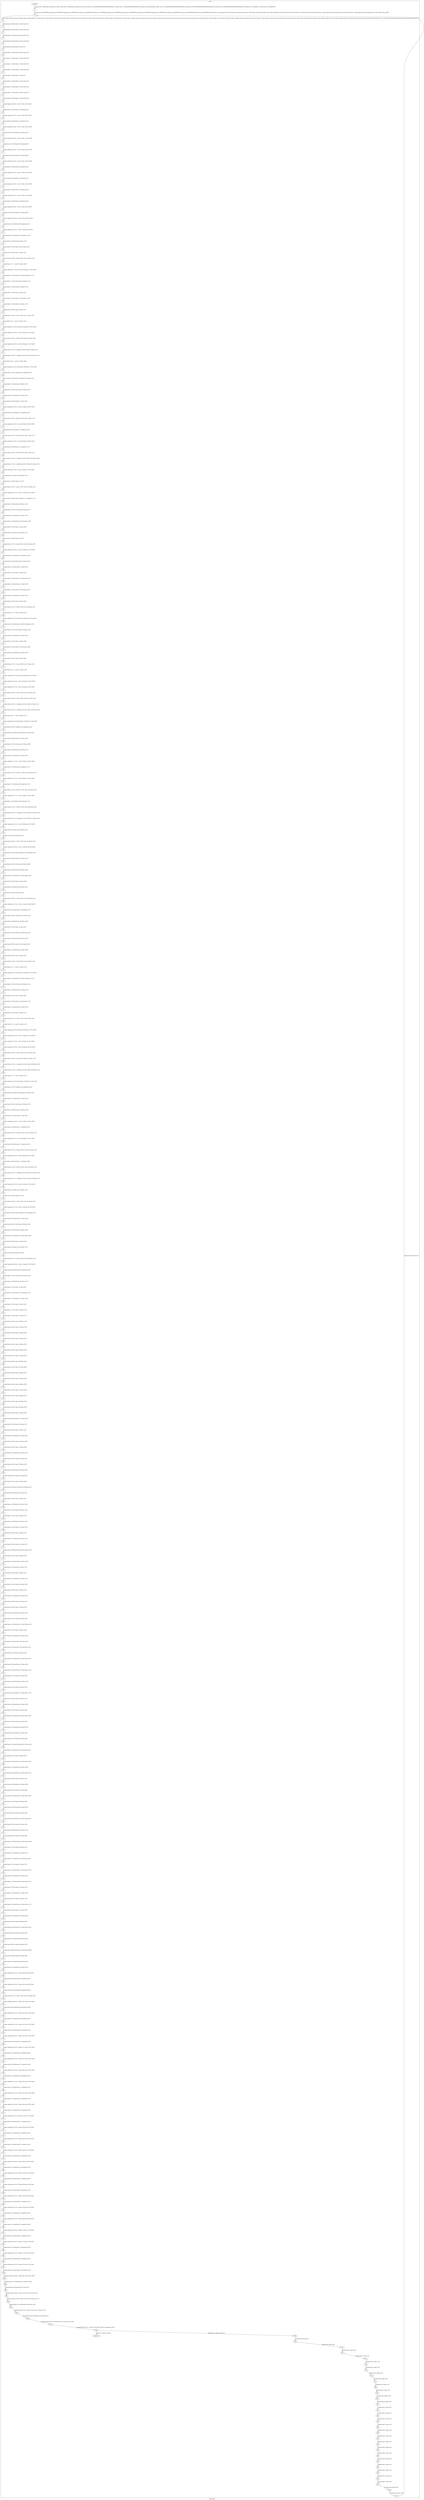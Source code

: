 digraph G {
label="Btor2XCFA";
subgraph cluster_0 {
label="main";
main_init[];
l1[];
l3[];
l4[];
l5[];
l6[];
l7[];
l8[];
l9[];
l10[];
l11[];
l12[];
l13[];
l14[];
l15[];
l16[];
l17[];
l18[];
l19[];
l20[];
l21[];
l22[];
l23[];
l24[];
l25[];
l26[];
l27[];
l28[];
l29[];
l30[];
l31[];
l32[];
l33[];
l34[];
l35[];
l36[];
l37[];
l38[];
l39[];
l40[];
l41[];
l42[];
l43[];
l44[];
l45[];
l46[];
l47[];
l48[];
l49[];
l50[];
l51[];
l52[];
l53[];
l54[];
l55[];
l56[];
l57[];
l58[];
l59[];
l60[];
l61[];
l62[];
l63[];
l64[];
l65[];
l66[];
l67[];
l68[];
l69[];
l70[];
l71[];
l72[];
l73[];
l74[];
l75[];
l76[];
l77[];
l78[];
l79[];
l80[];
l81[];
l82[];
l83[];
l84[];
l85[];
l86[];
l87[];
l88[];
l89[];
l90[];
l91[];
l92[];
l93[];
l94[];
l95[];
l96[];
l97[];
l98[];
l99[];
l100[];
l101[];
l102[];
l103[];
l104[];
l105[];
l106[];
l107[];
l108[];
l109[];
l110[];
l111[];
l112[];
l113[];
l114[];
l115[];
l116[];
l117[];
l118[];
l119[];
l120[];
l121[];
l122[];
l123[];
l124[];
l125[];
l126[];
l127[];
l128[];
l129[];
l130[];
l131[];
l132[];
l133[];
l134[];
l135[];
l136[];
l137[];
l138[];
l139[];
l140[];
l141[];
l142[];
l143[];
l144[];
l145[];
l146[];
l147[];
l148[];
l149[];
l150[];
l151[];
l152[];
l153[];
l154[];
l155[];
l156[];
l157[];
l158[];
l159[];
l160[];
l161[];
l162[];
l163[];
l164[];
l165[];
l166[];
l167[];
l168[];
l169[];
l170[];
l171[];
l172[];
l173[];
l174[];
l175[];
l176[];
l177[];
l178[];
l179[];
l180[];
l181[];
l182[];
l183[];
l184[];
l185[];
l186[];
l187[];
l188[];
l189[];
l190[];
l191[];
l192[];
l193[];
l194[];
l195[];
l196[];
l197[];
l198[];
l199[];
l200[];
l201[];
l202[];
l203[];
l204[];
l205[];
l206[];
l207[];
l208[];
l209[];
l210[];
l211[];
l212[];
l213[];
l214[];
l215[];
l216[];
l217[];
l218[];
l219[];
l220[];
l221[];
l222[];
l223[];
l224[];
l225[];
l226[];
l227[];
l228[];
l229[];
l230[];
l231[];
l232[];
l233[];
l234[];
l235[];
l236[];
l237[];
l238[];
l239[];
l240[];
l241[];
l242[];
l243[];
l244[];
l245[];
l246[];
l247[];
l248[];
l249[];
l250[];
l251[];
l252[];
l253[];
l254[];
l255[];
l256[];
l257[];
l258[];
l259[];
l260[];
l261[];
l262[];
l263[];
l264[];
l265[];
l266[];
l267[];
l268[];
l269[];
l270[];
l271[];
l272[];
l273[];
l274[];
l275[];
l276[];
l277[];
l278[];
l279[];
l280[];
l281[];
l282[];
l283[];
l284[];
l285[];
l286[];
l287[];
l288[];
l289[];
l290[];
l291[];
l292[];
l293[];
l294[];
l295[];
l296[];
l297[];
l298[];
l299[];
l300[];
l301[];
l302[];
l303[];
l304[];
l305[];
l306[];
l307[];
l308[];
l309[];
l310[];
l311[];
l312[];
l313[];
l314[];
l315[];
l316[];
l317[];
l318[];
l319[];
l320[];
l321[];
l322[];
l323[];
l324[];
l325[];
l326[];
l327[];
l328[];
l329[];
l330[];
l331[];
l332[];
l333[];
l334[];
l335[];
l336[];
l337[];
l338[];
l339[];
l340[];
l341[];
l342[];
l343[];
l344[];
l345[];
l346[];
l347[];
l348[];
l349[];
l350[];
l351[];
l352[];
l353[];
l354[];
l355[];
l356[];
l357[];
l358[];
l359[];
l360[];
l361[];
l362[];
l363[];
l364[];
l365[];
l366[];
l367[];
l368[];
l369[];
l370[];
l371[];
l372[];
l373[];
l374[];
l375[];
l376[];
l377[];
l378[];
l379[];
l380[];
l381[];
l382[];
l383[];
l384[];
l385[];
l386[];
l387[];
l388[];
l389[];
l390[];
l391[];
l392[];
l393[];
l394[];
l395[];
l396[];
l397[];
l398[];
l399[];
l400[];
l401[];
l402[];
l403[];
l404[];
l405[];
l406[];
l407[];
l408[];
main_error[];
l409[];
l410[];
l411[];
l412[];
l413[];
l414[];
l415[];
l416[];
l417[];
l418[];
l419[];
l420[];
l421[];
l422[];
l423[];
l424[];
l425[];
l426[];
l427[];
l428[];
l429[];
l430[];
l431[];
l432[];
l433[];
l434[];
l435[];
l436[];
l437[];
main_init -> l1 [label="[(assign const_5 #b00000000),(assign const_30 #b0),(assign const_79 #b00000000),(assign const_160 #b1),(assign const_166 #b00000000000000000000000000000011),(assign const_167 #b000000000000000000000000),(assign const_168 #b00000001),(assign const_197 #b00000000000000000000000000000000),(assign const_198 #b00000000000000000000000000000001),(assign const_206 #b00000000000000000000000000000010),(assign const_213 #b00000011),(assign const_325 #b00000010)] "];
l3 -> l4 [label="[(havoc input_106),(havoc input_108),(havoc input_110),(havoc input_112),(havoc input_114),(havoc input_116),(havoc input_118),(havoc input_120),(havoc input_122),(havoc input_124),(havoc input_126),(havoc input_128),(havoc input_130),(havoc input_132),(havoc input_134),(havoc input_136),(havoc input_138),(havoc input_140),(havoc input_142),(havoc input_144),(havoc input_146),(havoc input_148),(havoc input_150),(havoc input_152),(havoc input_154),(havoc input_156),(havoc input_158),(havoc input_162),(havoc input_164),(havoc input_176),(havoc input_179),(havoc input_196),(havoc input_222),(havoc input_233),(havoc input_236),(havoc input_239),(havoc input_248),(havoc input_251),(havoc input_269),(havoc input_291),(havoc input_302),(havoc input_305),(havoc input_308),(havoc input_317),(havoc input_320),(havoc input_340),(havoc input_362),(havoc input_373)] "];
l4 -> l5 [label="[(assign binary_65 (bvand state_31 (bvnot state_33)))] "];
l5 -> l6 [label="[(assign binary_66 (bvand binary_65 (bvnot state_35)))] "];
l6 -> l7 [label="[(assign binary_67 (bvand binary_66 (bvnot state_37)))] "];
l7 -> l8 [label="[(assign binary_68 (bvand binary_67 (bvnot state_39)))] "];
l8 -> l9 [label="[(assign binary_69 (bvand binary_68 state_41))] "];
l9 -> l10 [label="[(assign binary_70 (bvand binary_69 (bvnot state_43)))] "];
l10 -> l11 [label="[(assign binary_71 (bvand binary_70 (bvnot state_45)))] "];
l11 -> l12 [label="[(assign binary_72 (bvand binary_71 (bvnot state_47)))] "];
l12 -> l13 [label="[(assign binary_73 (bvand binary_72 (bvnot state_49)))] "];
l13 -> l14 [label="[(assign binary_74 (bvand binary_73 state_51))] "];
l14 -> l15 [label="[(assign binary_75 (bvand binary_74 (bvnot state_53)))] "];
l15 -> l16 [label="[(assign binary_76 (bvand binary_75 (bvnot state_55)))] "];
l16 -> l17 [label="[(assign binary_77 (bvand binary_76 (bvnot state_57)))] "];
l17 -> l18 [label="[(assign binary_78 (bvand binary_77 (bvnot state_59)))] "];
l18 -> l19 [label="[(assign comparison_80 (ite (= const_79 state_6) #b1 #b0))] "];
l19 -> l20 [label="[(assign binary_81 (bvand binary_78 comparison_80))] "];
l20 -> l21 [label="[(assign comparison_82 (ite (= const_79 state_8) #b1 #b0))] "];
l21 -> l22 [label="[(assign binary_83 (bvand binary_81 comparison_82))] "];
l22 -> l23 [label="[(assign comparison_84 (ite (= const_79 state_10) #b1 #b0))] "];
l23 -> l24 [label="[(assign binary_85 (bvand binary_83 comparison_84))] "];
l24 -> l25 [label="[(assign comparison_86 (ite (= const_79 state_12) #b1 #b0))] "];
l25 -> l26 [label="[(assign binary_87 (bvand binary_85 comparison_86))] "];
l26 -> l27 [label="[(assign comparison_88 (ite (= const_79 state_14) #b1 #b0))] "];
l27 -> l28 [label="[(assign binary_89 (bvand binary_87 comparison_88))] "];
l28 -> l29 [label="[(assign comparison_90 (ite (= const_79 state_16) #b1 #b0))] "];
l29 -> l30 [label="[(assign binary_91 (bvand binary_89 comparison_90))] "];
l30 -> l31 [label="[(assign comparison_92 (ite (= const_79 state_18) #b1 #b0))] "];
l31 -> l32 [label="[(assign binary_93 (bvand binary_91 comparison_92))] "];
l32 -> l33 [label="[(assign comparison_94 (ite (= const_79 state_20) #b1 #b0))] "];
l33 -> l34 [label="[(assign binary_95 (bvand binary_93 comparison_94))] "];
l34 -> l35 [label="[(assign comparison_96 (ite (= const_79 state_22) #b1 #b0))] "];
l35 -> l36 [label="[(assign binary_97 (bvand binary_95 comparison_96))] "];
l36 -> l37 [label="[(assign comparison_98 (ite (= const_79 state_24) #b1 #b0))] "];
l37 -> l38 [label="[(assign binary_99 (bvand binary_97 comparison_98))] "];
l38 -> l39 [label="[(assign comparison_100 (ite (= const_79 state_26) #b1 #b0))] "];
l39 -> l40 [label="[(assign binary_101 (bvand binary_99 comparison_100))] "];
l40 -> l41 [label="[(assign comparison_102 (ite (= const_79 state_28) #b1 #b0))] "];
l41 -> l42 [label="[(assign binary_103 (bvand binary_101 comparison_102))] "];
l42 -> l43 [label="[(assign binary_104 (bvand state_63 binary_103))] "];
l43 -> l44 [label="[(assign binary_163 (bvor input_130 (bvnot input_162)))] "];
l44 -> l45 [label="[(assign binary_165 (bvor input_134 input_162))] "];
l45 -> l46 [label="[(assign ternary_169 (ite (= input_162 #b1) const_168 input_118))] "];
l46 -> l47 [label="[(assign binary_170 (++ const_167 ternary_169))] "];
l47 -> l48 [label="[(assign comparison_171 (ite (bvule const_166 binary_170) #b1 #b0))] "];
l48 -> l49 [label="[(assign binary_172 (bvand binary_165 (bvnot comparison_171)))] "];
l49 -> l50 [label="[(assign binary_173 (bvor (bvnot input_164) binary_172))] "];
l50 -> l51 [label="[(assign binary_174 (bvand binary_163 binary_173))] "];
l51 -> l52 [label="[(assign binary_175 (bvor input_136 input_164))] "];
l52 -> l53 [label="[(assign binary_177 (bvor binary_175 (bvnot input_176)))] "];
l53 -> l54 [label="[(assign binary_178 (bvand binary_174 binary_177))] "];
l54 -> l55 [label="[(assign binary_180 (bvor input_138 input_176))] "];
l55 -> l56 [label="[(assign ternary_181 (ite (= input_176 #b1) const_79 input_120))] "];
l56 -> l57 [label="[(assign binary_182 (++ const_167 ternary_181))] "];
l57 -> l58 [label="[(assign comparison_183 (ite (bvule const_166 binary_182) #b1 #b0))] "];
l58 -> l59 [label="[(assign comparison_184 (ite (= const_79 ternary_181) #b1 #b0))] "];
l59 -> l60 [label="[(assign ternary_185 (ite (= input_164 #b1) ternary_169 input_106))] "];
l60 -> l61 [label="[(assign comparison_186 (ite (= const_168 ternary_181) #b1 #b0))] "];
l61 -> l62 [label="[(assign ternary_187 (ite (= comparison_186 #b1) input_108 input_110))] "];
l62 -> l63 [label="[(assign ternary_188 (ite (= comparison_184 #b1) ternary_185 ternary_187))] "];
l63 -> l64 [label="[(assign binary_189 (++ const_167 ternary_188))] "];
l64 -> l65 [label="[(assign comparison_190 (ite (bvule binary_189 binary_170) #b1 #b0))] "];
l65 -> l66 [label="[(assign binary_191 (bvor comparison_184 comparison_190))] "];
l66 -> l67 [label="[(assign binary_192 (bvand (bvnot comparison_183) binary_191))] "];
l67 -> l68 [label="[(assign binary_193 (bvand binary_180 binary_192))] "];
l68 -> l69 [label="[(assign binary_194 (bvor (bvnot input_179) binary_193))] "];
l69 -> l70 [label="[(assign binary_195 (bvand binary_178 binary_194))] "];
l70 -> l71 [label="[(assign binary_199 (bvsub binary_170 const_198))] "];
l71 -> l72 [label="[(assign comparison_200 (ite (= const_197 binary_199) #b1 #b0))] "];
l72 -> l73 [label="[(assign binary_201 (bvand input_176 comparison_200))] "];
l73 -> l74 [label="[(assign ternary_202 (ite (= binary_201 #b1) const_79 input_112))] "];
l74 -> l75 [label="[(assign comparison_203 (ite (= const_198 binary_199) #b1 #b0))] "];
l75 -> l76 [label="[(assign binary_204 (bvand input_176 comparison_203))] "];
l76 -> l77 [label="[(assign ternary_205 (ite (= binary_204 #b1) const_79 input_114))] "];
l77 -> l78 [label="[(assign comparison_207 (ite (= const_206 binary_199) #b1 #b0))] "];
l78 -> l79 [label="[(assign binary_208 (bvand input_176 comparison_207))] "];
l79 -> l80 [label="[(assign ternary_209 (ite (= binary_208 #b1) const_79 input_116))] "];
l80 -> l81 [label="[(assign ternary_210 (ite (= comparison_203 #b1) ternary_205 ternary_209))] "];
l81 -> l82 [label="[(assign ternary_211 (ite (= comparison_200 #b1) ternary_202 ternary_210))] "];
l82 -> l83 [label="[(assign comparison_212 (ite (= const_79 ternary_211) #b1 #b0))] "];
l83 -> l84 [label="[(assign binary_214 (bvadd const_198 binary_182))] "];
l84 -> l85 [label="[(assign slice_215 (extract binary_214 0 8))] "];
l85 -> l86 [label="[(assign ternary_216 (ite (= input_179 #b1) slice_215 ternary_181))] "];
l86 -> l87 [label="[(assign comparison_217 (ite (= const_213 ternary_216) #b1 #b0))] "];
l87 -> l88 [label="[(assign binary_218 (bvor (bvnot comparison_212) comparison_217))] "];
l88 -> l89 [label="[(assign binary_219 (bvand binary_180 binary_218))] "];
l89 -> l90 [label="[(assign binary_220 (bvor (bvnot input_196) binary_219))] "];
l90 -> l91 [label="[(assign binary_221 (bvand binary_195 binary_220))] "];
l91 -> l92 [label="[(assign binary_223 (bvand binary_165 (bvnot input_164)))] "];
l92 -> l93 [label="[(assign binary_224 (bvor binary_223 input_196))] "];
l93 -> l94 [label="[(assign binary_225 (bvadd const_198 binary_170))] "];
l94 -> l95 [label="[(assign slice_226 (extract binary_225 0 8))] "];
l95 -> l96 [label="[(assign ternary_227 (ite (= input_196 #b1) slice_226 ternary_169))] "];
l96 -> l97 [label="[(assign comparison_228 (ite (= const_213 ternary_227) #b1 #b0))] "];
l97 -> l98 [label="[(assign binary_229 (bvand binary_224 comparison_228))] "];
l98 -> l99 [label="[(assign binary_230 (bvor (bvnot input_222) binary_229))] "];
l99 -> l100 [label="[(assign binary_231 (bvand binary_221 binary_230))] "];
l100 -> l101 [label="[(assign binary_232 (bvor input_132 input_222))] "];
l101 -> l102 [label="[(assign binary_234 (bvor binary_232 (bvnot input_233)))] "];
l102 -> l103 [label="[(assign binary_235 (bvand binary_231 binary_234))] "];
l103 -> l104 [label="[(assign binary_237 (bvor input_140 (bvnot input_236)))] "];
l104 -> l105 [label="[(assign binary_238 (bvand binary_235 binary_237))] "];
l105 -> l106 [label="[(assign binary_240 (bvor input_144 input_236))] "];
l106 -> l107 [label="[(assign ternary_241 (ite (= input_236 #b1) const_168 input_122))] "];
l107 -> l108 [label="[(assign binary_242 (++ const_167 ternary_241))] "];
l108 -> l109 [label="[(assign comparison_243 (ite (bvule const_166 binary_242) #b1 #b0))] "];
l109 -> l110 [label="[(assign binary_244 (bvand binary_240 (bvnot comparison_243)))] "];
l110 -> l111 [label="[(assign binary_245 (bvor (bvnot input_239) binary_244))] "];
l111 -> l112 [label="[(assign binary_246 (bvand binary_238 binary_245))] "];
l112 -> l113 [label="[(assign binary_247 (bvor input_146 input_239))] "];
l113 -> l114 [label="[(assign binary_249 (bvor binary_247 (bvnot input_248)))] "];
l114 -> l115 [label="[(assign binary_250 (bvand binary_246 binary_249))] "];
l115 -> l116 [label="[(assign binary_252 (bvor input_148 input_248))] "];
l116 -> l117 [label="[(assign ternary_253 (ite (= input_248 #b1) const_79 input_124))] "];
l117 -> l118 [label="[(assign binary_254 (++ const_167 ternary_253))] "];
l118 -> l119 [label="[(assign comparison_255 (ite (bvule const_166 binary_254) #b1 #b0))] "];
l119 -> l120 [label="[(assign comparison_256 (ite (= const_168 ternary_253) #b1 #b0))] "];
l120 -> l121 [label="[(assign comparison_257 (ite (= const_79 ternary_253) #b1 #b0))] "];
l121 -> l122 [label="[(assign ternary_258 (ite (= input_233 #b1) const_79 ternary_185))] "];
l122 -> l123 [label="[(assign ternary_259 (ite (= input_239 #b1) ternary_241 input_108))] "];
l123 -> l124 [label="[(assign ternary_260 (ite (= comparison_256 #b1) ternary_259 input_110))] "];
l124 -> l125 [label="[(assign ternary_261 (ite (= comparison_257 #b1) ternary_258 ternary_260))] "];
l125 -> l126 [label="[(assign binary_262 (++ const_167 ternary_261))] "];
l126 -> l127 [label="[(assign comparison_263 (ite (bvule binary_262 binary_242) #b1 #b0))] "];
l127 -> l128 [label="[(assign binary_264 (bvor comparison_256 comparison_263))] "];
l128 -> l129 [label="[(assign binary_265 (bvand (bvnot comparison_255) binary_264))] "];
l129 -> l130 [label="[(assign binary_266 (bvand binary_252 binary_265))] "];
l130 -> l131 [label="[(assign binary_267 (bvor (bvnot input_251) binary_266))] "];
l131 -> l132 [label="[(assign binary_268 (bvand binary_250 binary_267))] "];
l132 -> l133 [label="[(assign binary_270 (bvsub binary_242 const_198))] "];
l133 -> l134 [label="[(assign comparison_271 (ite (= const_197 binary_270) #b1 #b0))] "];
l134 -> l135 [label="[(assign binary_272 (bvand input_248 comparison_271))] "];
l135 -> l136 [label="[(assign ternary_273 (ite (= binary_272 #b1) const_168 ternary_202))] "];
l136 -> l137 [label="[(assign comparison_274 (ite (= const_198 binary_270) #b1 #b0))] "];
l137 -> l138 [label="[(assign binary_275 (bvand input_248 comparison_274))] "];
l138 -> l139 [label="[(assign ternary_276 (ite (= binary_275 #b1) const_168 ternary_205))] "];
l139 -> l140 [label="[(assign comparison_277 (ite (= const_206 binary_270) #b1 #b0))] "];
l140 -> l141 [label="[(assign binary_278 (bvand input_248 comparison_277))] "];
l141 -> l142 [label="[(assign ternary_279 (ite (= binary_278 #b1) const_168 ternary_209))] "];
l142 -> l143 [label="[(assign ternary_280 (ite (= comparison_274 #b1) ternary_276 ternary_279))] "];
l143 -> l144 [label="[(assign ternary_281 (ite (= comparison_271 #b1) ternary_273 ternary_280))] "];
l144 -> l145 [label="[(assign comparison_282 (ite (= const_168 ternary_281) #b1 #b0))] "];
l145 -> l146 [label="[(assign binary_283 (bvadd const_198 binary_254))] "];
l146 -> l147 [label="[(assign slice_284 (extract binary_283 0 8))] "];
l147 -> l148 [label="[(assign ternary_285 (ite (= input_251 #b1) slice_284 ternary_253))] "];
l148 -> l149 [label="[(assign comparison_286 (ite (= const_213 ternary_285) #b1 #b0))] "];
l149 -> l150 [label="[(assign binary_287 (bvor (bvnot comparison_282) comparison_286))] "];
l150 -> l151 [label="[(assign binary_288 (bvand binary_252 binary_287))] "];
l151 -> l152 [label="[(assign binary_289 (bvor (bvnot input_269) binary_288))] "];
l152 -> l153 [label="[(assign binary_290 (bvand binary_268 binary_289))] "];
l153 -> l154 [label="[(assign binary_292 (bvand binary_240 (bvnot input_239)))] "];
l154 -> l155 [label="[(assign binary_293 (bvor binary_292 input_269))] "];
l155 -> l156 [label="[(assign binary_294 (bvadd const_198 binary_242))] "];
l156 -> l157 [label="[(assign slice_295 (extract binary_294 0 8))] "];
l157 -> l158 [label="[(assign ternary_296 (ite (= input_269 #b1) slice_295 ternary_241))] "];
l158 -> l159 [label="[(assign comparison_297 (ite (= const_213 ternary_296) #b1 #b0))] "];
l159 -> l160 [label="[(assign binary_298 (bvand binary_293 comparison_297))] "];
l160 -> l161 [label="[(assign binary_299 (bvor (bvnot input_291) binary_298))] "];
l161 -> l162 [label="[(assign binary_300 (bvand binary_290 binary_299))] "];
l162 -> l163 [label="[(assign binary_301 (bvor input_142 input_291))] "];
l163 -> l164 [label="[(assign binary_303 (bvor binary_301 (bvnot input_302)))] "];
l164 -> l165 [label="[(assign binary_304 (bvand binary_300 binary_303))] "];
l165 -> l166 [label="[(assign binary_306 (bvor input_150 (bvnot input_305)))] "];
l166 -> l167 [label="[(assign binary_307 (bvand binary_304 binary_306))] "];
l167 -> l168 [label="[(assign binary_309 (bvor input_154 input_305))] "];
l168 -> l169 [label="[(assign ternary_310 (ite (= input_305 #b1) const_168 input_126))] "];
l169 -> l170 [label="[(assign binary_311 (++ const_167 ternary_310))] "];
l170 -> l171 [label="[(assign comparison_312 (ite (bvule const_166 binary_311) #b1 #b0))] "];
l171 -> l172 [label="[(assign binary_313 (bvand binary_309 (bvnot comparison_312)))] "];
l172 -> l173 [label="[(assign binary_314 (bvor (bvnot input_308) binary_313))] "];
l173 -> l174 [label="[(assign binary_315 (bvand binary_307 binary_314))] "];
l174 -> l175 [label="[(assign binary_316 (bvor input_156 input_308))] "];
l175 -> l176 [label="[(assign binary_318 (bvor binary_316 (bvnot input_317)))] "];
l176 -> l177 [label="[(assign binary_319 (bvand binary_315 binary_318))] "];
l177 -> l178 [label="[(assign binary_321 (bvor input_158 input_317))] "];
l178 -> l179 [label="[(assign ternary_322 (ite (= input_317 #b1) const_79 input_128))] "];
l179 -> l180 [label="[(assign binary_323 (++ const_167 ternary_322))] "];
l180 -> l181 [label="[(assign comparison_324 (ite (bvule const_166 binary_323) #b1 #b0))] "];
l181 -> l182 [label="[(assign comparison_326 (ite (= const_325 ternary_322) #b1 #b0))] "];
l182 -> l183 [label="[(assign comparison_327 (ite (= const_79 ternary_322) #b1 #b0))] "];
l183 -> l184 [label="[(assign comparison_328 (ite (= const_168 ternary_322) #b1 #b0))] "];
l184 -> l185 [label="[(assign ternary_329 (ite (= input_302 #b1) const_79 ternary_259))] "];
l185 -> l186 [label="[(assign ternary_330 (ite (= input_308 #b1) ternary_310 input_110))] "];
l186 -> l187 [label="[(assign ternary_331 (ite (= comparison_328 #b1) ternary_329 ternary_330))] "];
l187 -> l188 [label="[(assign ternary_332 (ite (= comparison_327 #b1) ternary_258 ternary_331))] "];
l188 -> l189 [label="[(assign binary_333 (++ const_167 ternary_332))] "];
l189 -> l190 [label="[(assign comparison_334 (ite (bvule binary_333 binary_311) #b1 #b0))] "];
l190 -> l191 [label="[(assign binary_335 (bvor comparison_326 comparison_334))] "];
l191 -> l192 [label="[(assign binary_336 (bvand (bvnot comparison_324) binary_335))] "];
l192 -> l193 [label="[(assign binary_337 (bvand binary_321 binary_336))] "];
l193 -> l194 [label="[(assign binary_338 (bvor (bvnot input_320) binary_337))] "];
l194 -> l195 [label="[(assign binary_339 (bvand binary_319 binary_338))] "];
l195 -> l196 [label="[(assign binary_341 (bvsub binary_311 const_198))] "];
l196 -> l197 [label="[(assign comparison_342 (ite (= const_197 binary_341) #b1 #b0))] "];
l197 -> l198 [label="[(assign binary_343 (bvand input_317 comparison_342))] "];
l198 -> l199 [label="[(assign ternary_344 (ite (= binary_343 #b1) const_325 ternary_273))] "];
l199 -> l200 [label="[(assign comparison_345 (ite (= const_198 binary_341) #b1 #b0))] "];
l200 -> l201 [label="[(assign binary_346 (bvand input_317 comparison_345))] "];
l201 -> l202 [label="[(assign ternary_347 (ite (= binary_346 #b1) const_325 ternary_276))] "];
l202 -> l203 [label="[(assign comparison_348 (ite (= const_206 binary_341) #b1 #b0))] "];
l203 -> l204 [label="[(assign binary_349 (bvand input_317 comparison_348))] "];
l204 -> l205 [label="[(assign ternary_350 (ite (= binary_349 #b1) const_325 ternary_279))] "];
l205 -> l206 [label="[(assign ternary_351 (ite (= comparison_345 #b1) ternary_347 ternary_350))] "];
l206 -> l207 [label="[(assign ternary_352 (ite (= comparison_342 #b1) ternary_344 ternary_351))] "];
l207 -> l208 [label="[(assign comparison_353 (ite (= const_325 ternary_352) #b1 #b0))] "];
l208 -> l209 [label="[(assign binary_354 (bvadd const_198 binary_323))] "];
l209 -> l210 [label="[(assign slice_355 (extract binary_354 0 8))] "];
l210 -> l211 [label="[(assign ternary_356 (ite (= input_320 #b1) slice_355 ternary_322))] "];
l211 -> l212 [label="[(assign comparison_357 (ite (= const_213 ternary_356) #b1 #b0))] "];
l212 -> l213 [label="[(assign binary_358 (bvor (bvnot comparison_353) comparison_357))] "];
l213 -> l214 [label="[(assign binary_359 (bvand binary_321 binary_358))] "];
l214 -> l215 [label="[(assign binary_360 (bvor (bvnot input_340) binary_359))] "];
l215 -> l216 [label="[(assign binary_361 (bvand binary_339 binary_360))] "];
l216 -> l217 [label="[(assign binary_363 (bvand binary_309 (bvnot input_308)))] "];
l217 -> l218 [label="[(assign binary_364 (bvor binary_363 input_340))] "];
l218 -> l219 [label="[(assign binary_365 (bvadd const_198 binary_311))] "];
l219 -> l220 [label="[(assign slice_366 (extract binary_365 0 8))] "];
l220 -> l221 [label="[(assign ternary_367 (ite (= input_340 #b1) slice_366 ternary_310))] "];
l221 -> l222 [label="[(assign comparison_368 (ite (= const_213 ternary_367) #b1 #b0))] "];
l222 -> l223 [label="[(assign binary_369 (bvand binary_364 comparison_368))] "];
l223 -> l224 [label="[(assign binary_370 (bvor (bvnot input_362) binary_369))] "];
l224 -> l225 [label="[(assign binary_371 (bvand binary_361 binary_370))] "];
l225 -> l226 [label="[(assign binary_372 (bvor input_152 input_362))] "];
l226 -> l227 [label="[(assign binary_374 (bvor binary_372 (bvnot input_373)))] "];
l227 -> l228 [label="[(assign binary_375 (bvand binary_371 binary_374))] "];
l228 -> l229 [label="[(assign binary_376 (bvor input_162 input_164))] "];
l229 -> l230 [label="[(assign binary_377 (bvor input_176 binary_376))] "];
l230 -> l231 [label="[(assign binary_378 (bvor input_179 binary_377))] "];
l231 -> l232 [label="[(assign binary_379 (bvor input_196 binary_378))] "];
l232 -> l233 [label="[(assign binary_380 (bvor input_222 binary_379))] "];
l233 -> l234 [label="[(assign binary_381 (bvor input_233 binary_380))] "];
l234 -> l235 [label="[(assign binary_382 (bvor input_236 binary_381))] "];
l235 -> l236 [label="[(assign binary_383 (bvor input_239 binary_382))] "];
l236 -> l237 [label="[(assign binary_384 (bvor input_248 binary_383))] "];
l237 -> l238 [label="[(assign binary_385 (bvor input_251 binary_384))] "];
l238 -> l239 [label="[(assign binary_386 (bvor input_269 binary_385))] "];
l239 -> l240 [label="[(assign binary_387 (bvor input_291 binary_386))] "];
l240 -> l241 [label="[(assign binary_388 (bvor input_302 binary_387))] "];
l241 -> l242 [label="[(assign binary_389 (bvor input_305 binary_388))] "];
l242 -> l243 [label="[(assign binary_390 (bvor input_308 binary_389))] "];
l243 -> l244 [label="[(assign binary_391 (bvor input_317 binary_390))] "];
l244 -> l245 [label="[(assign binary_392 (bvor input_320 binary_391))] "];
l245 -> l246 [label="[(assign binary_393 (bvor input_340 binary_392))] "];
l246 -> l247 [label="[(assign binary_394 (bvor input_362 binary_393))] "];
l247 -> l248 [label="[(assign binary_395 (bvor input_373 binary_394))] "];
l248 -> l249 [label="[(assign binary_396 (bvand binary_375 binary_395))] "];
l249 -> l250 [label="[(assign binary_397 (bvand input_130 input_132))] "];
l250 -> l251 [label="[(assign binary_398 (bvor input_130 input_132))] "];
l251 -> l252 [label="[(assign binary_399 (bvand input_134 binary_398))] "];
l252 -> l253 [label="[(assign binary_400 (bvor binary_397 binary_399))] "];
l253 -> l254 [label="[(assign binary_401 (bvor input_134 binary_398))] "];
l254 -> l255 [label="[(assign binary_402 (bvand input_136 binary_401))] "];
l255 -> l256 [label="[(assign binary_403 (bvor binary_400 binary_402))] "];
l256 -> l257 [label="[(assign binary_404 (bvor input_136 binary_401))] "];
l257 -> l258 [label="[(assign binary_405 (bvand input_138 binary_404))] "];
l258 -> l259 [label="[(assign binary_406 (bvor binary_403 binary_405))] "];
l259 -> l260 [label="[(assign binary_407 (bvor input_138 binary_404))] "];
l260 -> l261 [label="[(assign binary_408 (bvand (bvnot binary_406) binary_407))] "];
l261 -> l262 [label="[(assign binary_409 (bvand input_140 input_142))] "];
l262 -> l263 [label="[(assign binary_410 (bvor input_140 input_142))] "];
l263 -> l264 [label="[(assign binary_411 (bvand input_144 binary_410))] "];
l264 -> l265 [label="[(assign binary_412 (bvor binary_409 binary_411))] "];
l265 -> l266 [label="[(assign binary_413 (bvor input_144 binary_410))] "];
l266 -> l267 [label="[(assign binary_414 (bvand input_146 binary_413))] "];
l267 -> l268 [label="[(assign binary_415 (bvor binary_412 binary_414))] "];
l268 -> l269 [label="[(assign binary_416 (bvor input_146 binary_413))] "];
l269 -> l270 [label="[(assign binary_417 (bvand input_148 binary_416))] "];
l270 -> l271 [label="[(assign binary_418 (bvor binary_415 binary_417))] "];
l271 -> l272 [label="[(assign binary_419 (bvand binary_408 (bvnot binary_418)))] "];
l272 -> l273 [label="[(assign binary_420 (bvor input_148 binary_416))] "];
l273 -> l274 [label="[(assign binary_421 (bvand binary_419 binary_420))] "];
l274 -> l275 [label="[(assign binary_422 (bvand input_150 input_152))] "];
l275 -> l276 [label="[(assign binary_423 (bvor input_150 input_152))] "];
l276 -> l277 [label="[(assign binary_424 (bvand input_154 binary_423))] "];
l277 -> l278 [label="[(assign binary_425 (bvor binary_422 binary_424))] "];
l278 -> l279 [label="[(assign binary_426 (bvor input_154 binary_423))] "];
l279 -> l280 [label="[(assign binary_427 (bvand input_156 binary_426))] "];
l280 -> l281 [label="[(assign binary_428 (bvor binary_425 binary_427))] "];
l281 -> l282 [label="[(assign binary_429 (bvor input_156 binary_426))] "];
l282 -> l283 [label="[(assign binary_430 (bvand input_158 binary_429))] "];
l283 -> l284 [label="[(assign binary_431 (bvor binary_428 binary_430))] "];
l284 -> l285 [label="[(assign binary_432 (bvand binary_421 (bvnot binary_431)))] "];
l285 -> l286 [label="[(assign binary_433 (bvor input_158 binary_429))] "];
l286 -> l287 [label="[(assign binary_434 (bvand binary_432 binary_433))] "];
l287 -> l288 [label="[(assign binary_435 (bvand binary_396 binary_434))] "];
l288 -> l289 [label="[(assign binary_436 (bvand input_130 (bvnot input_162)))] "];
l289 -> l290 [label="[(assign binary_437 (bvor binary_436 input_233))] "];
l290 -> l291 [label="[(assign binary_438 (bvand binary_232 (bvnot input_233)))] "];
l291 -> l292 [label="[(assign binary_439 (bvand binary_437 binary_438))] "];
l292 -> l293 [label="[(assign binary_440 (bvand binary_224 (bvnot input_222)))] "];
l293 -> l294 [label="[(assign binary_441 (bvor binary_437 binary_438))] "];
l294 -> l295 [label="[(assign binary_442 (bvand binary_440 binary_441))] "];
l295 -> l296 [label="[(assign binary_443 (bvor binary_439 binary_442))] "];
l296 -> l297 [label="[(assign binary_444 (bvand binary_175 (bvnot input_176)))] "];
l297 -> l298 [label="[(assign binary_445 (bvor binary_440 binary_441))] "];
l298 -> l299 [label="[(assign binary_446 (bvand binary_444 binary_445))] "];
l299 -> l300 [label="[(assign binary_447 (bvor binary_443 binary_446))] "];
l300 -> l301 [label="[(assign binary_448 (bvand binary_180 (bvnot input_196)))] "];
l301 -> l302 [label="[(assign binary_449 (bvor binary_444 binary_445))] "];
l302 -> l303 [label="[(assign binary_450 (bvand binary_448 binary_449))] "];
l303 -> l304 [label="[(assign binary_451 (bvor binary_447 binary_450))] "];
l304 -> l305 [label="[(assign binary_452 (bvor binary_448 binary_449))] "];
l305 -> l306 [label="[(assign binary_453 (bvand (bvnot binary_451) binary_452))] "];
l306 -> l307 [label="[(assign binary_454 (bvand input_140 (bvnot input_236)))] "];
l307 -> l308 [label="[(assign binary_455 (bvor binary_454 input_302))] "];
l308 -> l309 [label="[(assign binary_456 (bvand binary_301 (bvnot input_302)))] "];
l309 -> l310 [label="[(assign binary_457 (bvand binary_455 binary_456))] "];
l310 -> l311 [label="[(assign binary_458 (bvand binary_293 (bvnot input_291)))] "];
l311 -> l312 [label="[(assign binary_459 (bvor binary_455 binary_456))] "];
l312 -> l313 [label="[(assign binary_460 (bvand binary_458 binary_459))] "];
l313 -> l314 [label="[(assign binary_461 (bvor binary_457 binary_460))] "];
l314 -> l315 [label="[(assign binary_462 (bvand binary_247 (bvnot input_248)))] "];
l315 -> l316 [label="[(assign binary_463 (bvor binary_458 binary_459))] "];
l316 -> l317 [label="[(assign binary_464 (bvand binary_462 binary_463))] "];
l317 -> l318 [label="[(assign binary_465 (bvor binary_461 binary_464))] "];
l318 -> l319 [label="[(assign binary_466 (bvand binary_252 (bvnot input_269)))] "];
l319 -> l320 [label="[(assign binary_467 (bvor binary_462 binary_463))] "];
l320 -> l321 [label="[(assign binary_468 (bvand binary_466 binary_467))] "];
l321 -> l322 [label="[(assign binary_469 (bvor binary_465 binary_468))] "];
l322 -> l323 [label="[(assign binary_470 (bvand binary_453 (bvnot binary_469)))] "];
l323 -> l324 [label="[(assign binary_471 (bvor binary_466 binary_467))] "];
l324 -> l325 [label="[(assign binary_472 (bvand binary_470 binary_471))] "];
l325 -> l326 [label="[(assign binary_473 (bvand input_150 (bvnot input_305)))] "];
l326 -> l327 [label="[(assign binary_474 (bvor binary_473 input_373))] "];
l327 -> l328 [label="[(assign binary_475 (bvand binary_372 (bvnot input_373)))] "];
l328 -> l329 [label="[(assign binary_476 (bvand binary_474 binary_475))] "];
l329 -> l330 [label="[(assign binary_477 (bvand binary_364 (bvnot input_362)))] "];
l330 -> l331 [label="[(assign binary_478 (bvor binary_474 binary_475))] "];
l331 -> l332 [label="[(assign binary_479 (bvand binary_477 binary_478))] "];
l332 -> l333 [label="[(assign binary_480 (bvor binary_476 binary_479))] "];
l333 -> l334 [label="[(assign binary_481 (bvand binary_316 (bvnot input_317)))] "];
l334 -> l335 [label="[(assign binary_482 (bvor binary_477 binary_478))] "];
l335 -> l336 [label="[(assign binary_483 (bvand binary_481 binary_482))] "];
l336 -> l337 [label="[(assign binary_484 (bvor binary_480 binary_483))] "];
l337 -> l338 [label="[(assign binary_485 (bvand binary_321 (bvnot input_340)))] "];
l338 -> l339 [label="[(assign binary_486 (bvor binary_481 binary_482))] "];
l339 -> l340 [label="[(assign binary_487 (bvand binary_485 binary_486))] "];
l340 -> l341 [label="[(assign binary_488 (bvor binary_484 binary_487))] "];
l341 -> l342 [label="[(assign binary_489 (bvand binary_472 (bvnot binary_488)))] "];
l342 -> l343 [label="[(assign binary_490 (bvor binary_485 binary_486))] "];
l343 -> l344 [label="[(assign binary_491 (bvand binary_489 binary_490))] "];
l344 -> l345 [label="[(assign binary_492 (bvand binary_435 binary_491))] "];
l345 -> l346 [label="[(assign comparison_493 (ite (= ternary_258 state_6) #b1 #b0))] "];
l346 -> l347 [label="[(assign binary_494 (bvand binary_492 comparison_493))] "];
l347 -> l348 [label="[(assign comparison_495 (ite (= ternary_329 state_8) #b1 #b0))] "];
l348 -> l349 [label="[(assign binary_496 (bvand binary_494 comparison_495))] "];
l349 -> l350 [label="[(assign ternary_497 (ite (= input_373 #b1) const_79 ternary_330))] "];
l350 -> l351 [label="[(assign comparison_498 (ite (= ternary_497 state_10) #b1 #b0))] "];
l351 -> l352 [label="[(assign binary_499 (bvand binary_496 comparison_498))] "];
l352 -> l353 [label="[(assign comparison_500 (ite (= ternary_344 state_12) #b1 #b0))] "];
l353 -> l354 [label="[(assign binary_501 (bvand binary_499 comparison_500))] "];
l354 -> l355 [label="[(assign comparison_502 (ite (= ternary_347 state_14) #b1 #b0))] "];
l355 -> l356 [label="[(assign binary_503 (bvand binary_501 comparison_502))] "];
l356 -> l357 [label="[(assign comparison_504 (ite (= ternary_350 state_16) #b1 #b0))] "];
l357 -> l358 [label="[(assign binary_505 (bvand binary_503 comparison_504))] "];
l358 -> l359 [label="[(assign comparison_506 (ite (= ternary_227 state_18) #b1 #b0))] "];
l359 -> l360 [label="[(assign binary_507 (bvand binary_505 comparison_506))] "];
l360 -> l361 [label="[(assign comparison_508 (ite (= ternary_216 state_20) #b1 #b0))] "];
l361 -> l362 [label="[(assign binary_509 (bvand binary_507 comparison_508))] "];
l362 -> l363 [label="[(assign comparison_510 (ite (= ternary_296 state_22) #b1 #b0))] "];
l363 -> l364 [label="[(assign binary_511 (bvand binary_509 comparison_510))] "];
l364 -> l365 [label="[(assign comparison_512 (ite (= ternary_285 state_24) #b1 #b0))] "];
l365 -> l366 [label="[(assign binary_513 (bvand binary_511 comparison_512))] "];
l366 -> l367 [label="[(assign comparison_514 (ite (= ternary_367 state_26) #b1 #b0))] "];
l367 -> l368 [label="[(assign binary_515 (bvand binary_513 comparison_514))] "];
l368 -> l369 [label="[(assign comparison_516 (ite (= ternary_356 state_28) #b1 #b0))] "];
l369 -> l370 [label="[(assign binary_517 (bvand binary_515 comparison_516))] "];
l370 -> l371 [label="[(assign comparison_518 (ite (= binary_437 state_31) #b1 #b0))] "];
l371 -> l372 [label="[(assign binary_519 (bvand binary_517 comparison_518))] "];
l372 -> l373 [label="[(assign comparison_520 (ite (= binary_438 state_33) #b1 #b0))] "];
l373 -> l374 [label="[(assign binary_521 (bvand binary_519 comparison_520))] "];
l374 -> l375 [label="[(assign comparison_522 (ite (= binary_440 state_35) #b1 #b0))] "];
l375 -> l376 [label="[(assign binary_523 (bvand binary_521 comparison_522))] "];
l376 -> l377 [label="[(assign comparison_524 (ite (= binary_444 state_37) #b1 #b0))] "];
l377 -> l378 [label="[(assign binary_525 (bvand binary_523 comparison_524))] "];
l378 -> l379 [label="[(assign comparison_526 (ite (= binary_448 state_39) #b1 #b0))] "];
l379 -> l380 [label="[(assign binary_527 (bvand binary_525 comparison_526))] "];
l380 -> l381 [label="[(assign comparison_528 (ite (= binary_455 state_41) #b1 #b0))] "];
l381 -> l382 [label="[(assign binary_529 (bvand binary_527 comparison_528))] "];
l382 -> l383 [label="[(assign comparison_530 (ite (= binary_456 state_43) #b1 #b0))] "];
l383 -> l384 [label="[(assign binary_531 (bvand binary_529 comparison_530))] "];
l384 -> l385 [label="[(assign comparison_532 (ite (= binary_458 state_45) #b1 #b0))] "];
l385 -> l386 [label="[(assign binary_533 (bvand binary_531 comparison_532))] "];
l386 -> l387 [label="[(assign comparison_534 (ite (= binary_462 state_47) #b1 #b0))] "];
l387 -> l388 [label="[(assign binary_535 (bvand binary_533 comparison_534))] "];
l388 -> l389 [label="[(assign comparison_536 (ite (= binary_466 state_49) #b1 #b0))] "];
l389 -> l390 [label="[(assign binary_537 (bvand binary_535 comparison_536))] "];
l390 -> l391 [label="[(assign comparison_538 (ite (= binary_474 state_51) #b1 #b0))] "];
l391 -> l392 [label="[(assign binary_539 (bvand binary_537 comparison_538))] "];
l392 -> l393 [label="[(assign comparison_540 (ite (= binary_475 state_53) #b1 #b0))] "];
l393 -> l394 [label="[(assign binary_541 (bvand binary_539 comparison_540))] "];
l394 -> l395 [label="[(assign comparison_542 (ite (= binary_477 state_55) #b1 #b0))] "];
l395 -> l396 [label="[(assign binary_543 (bvand binary_541 comparison_542))] "];
l396 -> l397 [label="[(assign comparison_544 (ite (= binary_481 state_57) #b1 #b0))] "];
l397 -> l398 [label="[(assign binary_545 (bvand binary_543 comparison_544))] "];
l398 -> l399 [label="[(assign comparison_546 (ite (= binary_485 state_59) #b1 #b0))] "];
l399 -> l400 [label="[(assign binary_547 (bvand binary_545 comparison_546))] "];
l400 -> l401 [label="[(assign binary_548 (bvand binary_547 state_63))] "];
l401 -> l402 [label="[(assign ternary_549 (ite (= input_132 #b1) const_198 const_197))] "];
l402 -> l403 [label="[(assign ternary_550 (ite (= input_142 #b1) const_198 const_197))] "];
l403 -> l404 [label="[(assign binary_551 (bvadd ternary_549 ternary_550))] "];
l404 -> l405 [label="[(assign ternary_552 (ite (= input_152 #b1) const_198 const_197))] "];
l405 -> l406 [label="[(assign binary_553 (bvadd binary_551 ternary_552))] "];
l406 -> l407 [label="[(assign comparison_554 (ite (bvule binary_553 const_198) #b1 #b0))] "];
l407 -> l408 [label="[(assign ternary_555 (ite (= state_61 #b1) binary_548 (bvnot comparison_554)))] "];
l408 -> main_error [label="[(assume (= binary_104 #b1))] "];
l408 -> l409 [label="[(assume (not (= binary_104 #b1)))] "];
l409 -> l410 [label="[(assign state_6 input_106)] "];
l410 -> l411 [label="[(assign state_8 input_108)] "];
l411 -> l412 [label="[(assign state_10 input_110)] "];
l412 -> l413 [label="[(assign state_12 input_112)] "];
l413 -> l414 [label="[(assign state_14 input_114)] "];
l414 -> l415 [label="[(assign state_16 input_116)] "];
l415 -> l416 [label="[(assign state_18 input_118)] "];
l416 -> l417 [label="[(assign state_20 input_120)] "];
l417 -> l418 [label="[(assign state_22 input_122)] "];
l418 -> l419 [label="[(assign state_24 input_124)] "];
l419 -> l420 [label="[(assign state_26 input_126)] "];
l420 -> l421 [label="[(assign state_28 input_128)] "];
l421 -> l422 [label="[(assign state_31 input_130)] "];
l422 -> l423 [label="[(assign state_33 input_132)] "];
l423 -> l424 [label="[(assign state_35 input_134)] "];
l424 -> l425 [label="[(assign state_37 input_136)] "];
l425 -> l426 [label="[(assign state_39 input_138)] "];
l426 -> l427 [label="[(assign state_41 input_140)] "];
l427 -> l428 [label="[(assign state_43 input_142)] "];
l428 -> l429 [label="[(assign state_45 input_144)] "];
l429 -> l430 [label="[(assign state_47 input_146)] "];
l430 -> l431 [label="[(assign state_49 input_148)] "];
l431 -> l432 [label="[(assign state_51 input_150)] "];
l432 -> l433 [label="[(assign state_53 input_152)] "];
l433 -> l434 [label="[(assign state_55 input_154)] "];
l434 -> l435 [label="[(assign state_57 input_156)] "];
l435 -> l436 [label="[(assign state_59 input_158)] "];
l436 -> l437 [label="[(assign state_61 const_160)] "];
l437 -> l3 [label="[(assign state_63 ternary_555)] "];
l1 -> l3 [label="[(assign state_6 #b00000000),(assign state_8 #b00000000),(assign state_10 #b00000000),(assign state_12 #b00000000),(assign state_14 #b00000000),(assign state_16 #b00000000),(assign state_18 #b00000000),(assign state_20 #b00000000),(assign state_22 #b00000000),(assign state_24 #b00000000),(assign state_26 #b00000000),(assign state_28 #b00000000),(assign state_31 #b0),(assign state_33 #b0),(assign state_35 #b0),(assign state_37 #b0),(assign state_39 #b0),(assign state_41 #b0),(assign state_43 #b0),(assign state_45 #b0),(assign state_47 #b0),(assign state_49 #b0),(assign state_51 #b0),(assign state_53 #b0),(assign state_55 #b0),(assign state_57 #b0),(assign state_59 #b0),(assign state_61 #b0),(assign state_63 #b0)] "];

}
}
